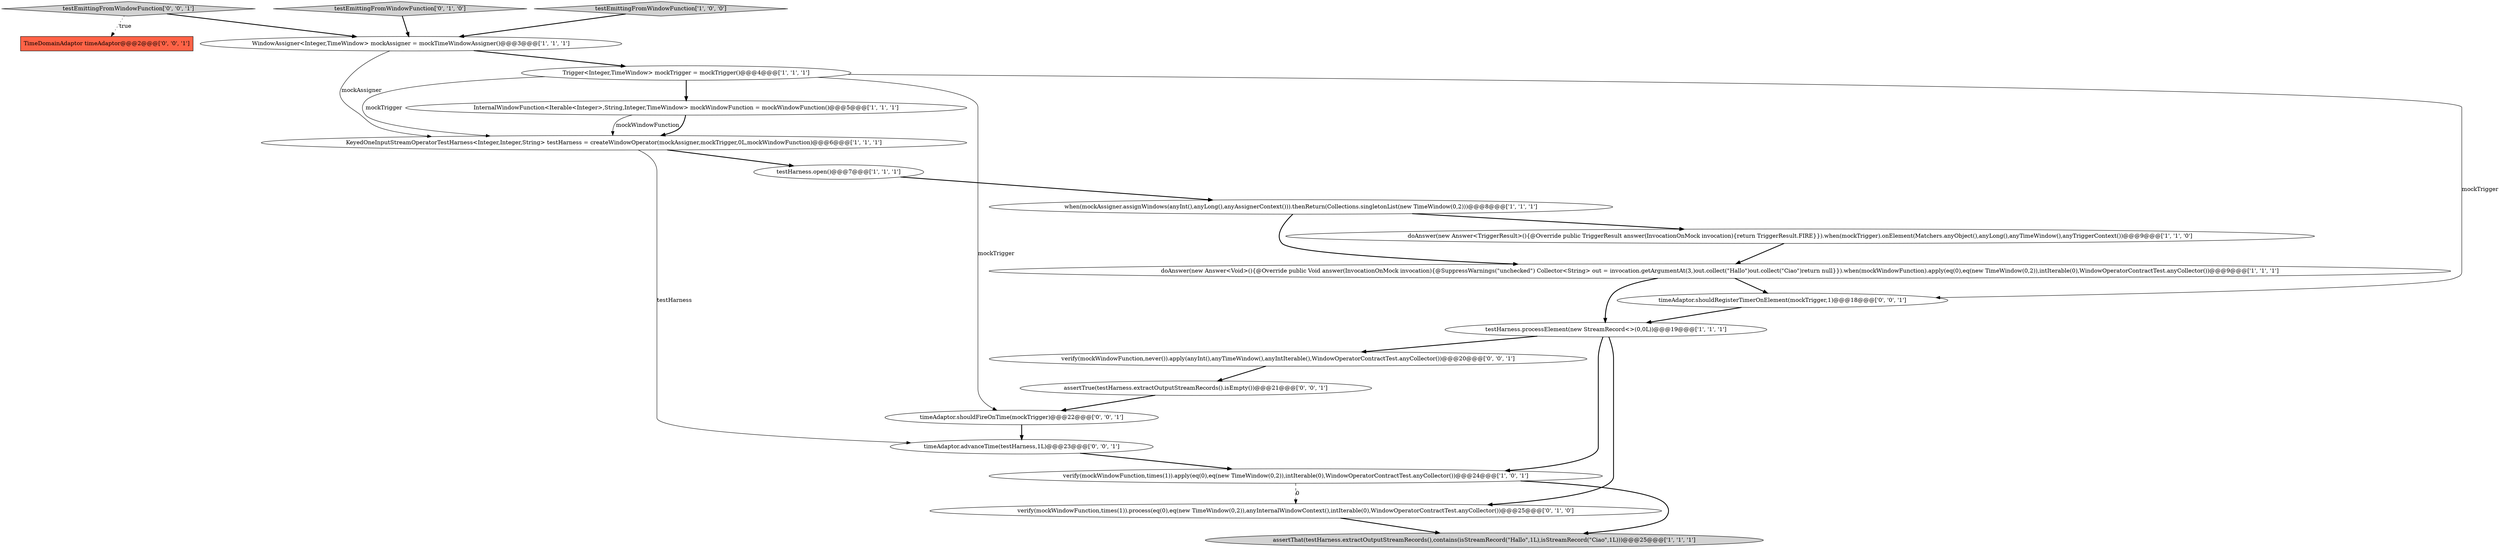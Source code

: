 digraph {
2 [style = filled, label = "InternalWindowFunction<Iterable<Integer>,String,Integer,TimeWindow> mockWindowFunction = mockWindowFunction()@@@5@@@['1', '1', '1']", fillcolor = white, shape = ellipse image = "AAA0AAABBB1BBB"];
8 [style = filled, label = "KeyedOneInputStreamOperatorTestHarness<Integer,Integer,String> testHarness = createWindowOperator(mockAssigner,mockTrigger,0L,mockWindowFunction)@@@6@@@['1', '1', '1']", fillcolor = white, shape = ellipse image = "AAA0AAABBB1BBB"];
4 [style = filled, label = "assertThat(testHarness.extractOutputStreamRecords(),contains(isStreamRecord(\"Hallo\",1L),isStreamRecord(\"Ciao\",1L)))@@@25@@@['1', '1', '1']", fillcolor = lightgray, shape = ellipse image = "AAA0AAABBB1BBB"];
19 [style = filled, label = "testEmittingFromWindowFunction['0', '0', '1']", fillcolor = lightgray, shape = diamond image = "AAA0AAABBB3BBB"];
10 [style = filled, label = "testHarness.open()@@@7@@@['1', '1', '1']", fillcolor = white, shape = ellipse image = "AAA0AAABBB1BBB"];
5 [style = filled, label = "when(mockAssigner.assignWindows(anyInt(),anyLong(),anyAssignerContext())).thenReturn(Collections.singletonList(new TimeWindow(0,2)))@@@8@@@['1', '1', '1']", fillcolor = white, shape = ellipse image = "AAA0AAABBB1BBB"];
3 [style = filled, label = "doAnswer(new Answer<Void>(){@Override public Void answer(InvocationOnMock invocation){@SuppressWarnings(\"unchecked\") Collector<String> out = invocation.getArgumentAt(3,)out.collect(\"Hallo\")out.collect(\"Ciao\")return null}}).when(mockWindowFunction).apply(eq(0),eq(new TimeWindow(0,2)),intIterable(0),WindowOperatorContractTest.anyCollector())@@@9@@@['1', '1', '1']", fillcolor = white, shape = ellipse image = "AAA0AAABBB1BBB"];
6 [style = filled, label = "WindowAssigner<Integer,TimeWindow> mockAssigner = mockTimeWindowAssigner()@@@3@@@['1', '1', '1']", fillcolor = white, shape = ellipse image = "AAA0AAABBB1BBB"];
7 [style = filled, label = "Trigger<Integer,TimeWindow> mockTrigger = mockTrigger()@@@4@@@['1', '1', '1']", fillcolor = white, shape = ellipse image = "AAA0AAABBB1BBB"];
15 [style = filled, label = "timeAdaptor.shouldFireOnTime(mockTrigger)@@@22@@@['0', '0', '1']", fillcolor = white, shape = ellipse image = "AAA0AAABBB3BBB"];
14 [style = filled, label = "TimeDomainAdaptor timeAdaptor@@@2@@@['0', '0', '1']", fillcolor = tomato, shape = box image = "AAA0AAABBB3BBB"];
0 [style = filled, label = "doAnswer(new Answer<TriggerResult>(){@Override public TriggerResult answer(InvocationOnMock invocation){return TriggerResult.FIRE}}).when(mockTrigger).onElement(Matchers.anyObject(),anyLong(),anyTimeWindow(),anyTriggerContext())@@@9@@@['1', '1', '0']", fillcolor = white, shape = ellipse image = "AAA0AAABBB1BBB"];
12 [style = filled, label = "testEmittingFromWindowFunction['0', '1', '0']", fillcolor = lightgray, shape = diamond image = "AAA0AAABBB2BBB"];
17 [style = filled, label = "assertTrue(testHarness.extractOutputStreamRecords().isEmpty())@@@21@@@['0', '0', '1']", fillcolor = white, shape = ellipse image = "AAA0AAABBB3BBB"];
16 [style = filled, label = "timeAdaptor.advanceTime(testHarness,1L)@@@23@@@['0', '0', '1']", fillcolor = white, shape = ellipse image = "AAA0AAABBB3BBB"];
9 [style = filled, label = "testEmittingFromWindowFunction['1', '0', '0']", fillcolor = lightgray, shape = diamond image = "AAA0AAABBB1BBB"];
1 [style = filled, label = "testHarness.processElement(new StreamRecord<>(0,0L))@@@19@@@['1', '1', '1']", fillcolor = white, shape = ellipse image = "AAA0AAABBB1BBB"];
18 [style = filled, label = "timeAdaptor.shouldRegisterTimerOnElement(mockTrigger,1)@@@18@@@['0', '0', '1']", fillcolor = white, shape = ellipse image = "AAA0AAABBB3BBB"];
20 [style = filled, label = "verify(mockWindowFunction,never()).apply(anyInt(),anyTimeWindow(),anyIntIterable(),WindowOperatorContractTest.anyCollector())@@@20@@@['0', '0', '1']", fillcolor = white, shape = ellipse image = "AAA0AAABBB3BBB"];
13 [style = filled, label = "verify(mockWindowFunction,times(1)).process(eq(0),eq(new TimeWindow(0,2)),anyInternalWindowContext(),intIterable(0),WindowOperatorContractTest.anyCollector())@@@25@@@['0', '1', '0']", fillcolor = white, shape = ellipse image = "AAA1AAABBB2BBB"];
11 [style = filled, label = "verify(mockWindowFunction,times(1)).apply(eq(0),eq(new TimeWindow(0,2)),intIterable(0),WindowOperatorContractTest.anyCollector())@@@24@@@['1', '0', '1']", fillcolor = white, shape = ellipse image = "AAA0AAABBB1BBB"];
11->4 [style = bold, label=""];
19->6 [style = bold, label=""];
13->4 [style = bold, label=""];
11->13 [style = dashed, label="0"];
2->8 [style = solid, label="mockWindowFunction"];
19->14 [style = dotted, label="true"];
0->3 [style = bold, label=""];
3->18 [style = bold, label=""];
7->18 [style = solid, label="mockTrigger"];
3->1 [style = bold, label=""];
2->8 [style = bold, label=""];
1->11 [style = bold, label=""];
9->6 [style = bold, label=""];
5->0 [style = bold, label=""];
8->16 [style = solid, label="testHarness"];
17->15 [style = bold, label=""];
7->8 [style = solid, label="mockTrigger"];
15->16 [style = bold, label=""];
6->8 [style = solid, label="mockAssigner"];
20->17 [style = bold, label=""];
18->1 [style = bold, label=""];
7->15 [style = solid, label="mockTrigger"];
5->3 [style = bold, label=""];
6->7 [style = bold, label=""];
1->20 [style = bold, label=""];
16->11 [style = bold, label=""];
10->5 [style = bold, label=""];
8->10 [style = bold, label=""];
12->6 [style = bold, label=""];
1->13 [style = bold, label=""];
7->2 [style = bold, label=""];
}
